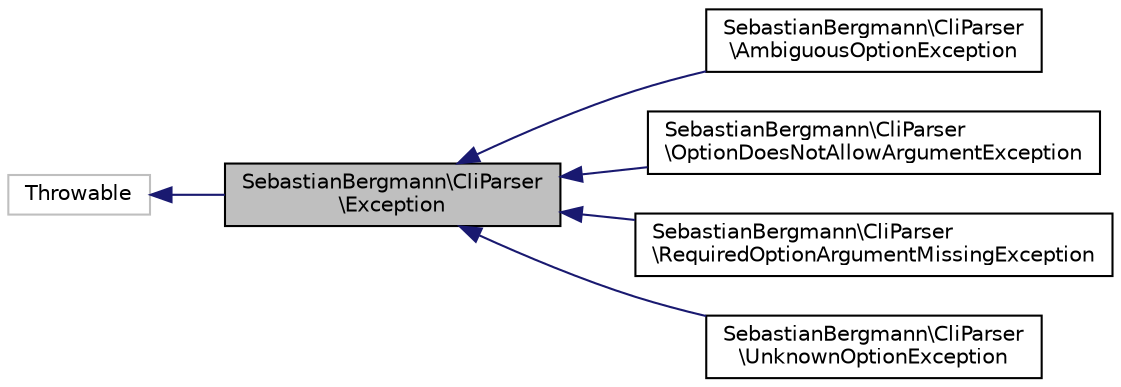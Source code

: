 digraph "SebastianBergmann\CliParser\Exception"
{
  edge [fontname="Helvetica",fontsize="10",labelfontname="Helvetica",labelfontsize="10"];
  node [fontname="Helvetica",fontsize="10",shape=record];
  rankdir="LR";
  Node0 [label="SebastianBergmann\\CliParser\l\\Exception",height=0.2,width=0.4,color="black", fillcolor="grey75", style="filled", fontcolor="black"];
  Node1 -> Node0 [dir="back",color="midnightblue",fontsize="10",style="solid",fontname="Helvetica"];
  Node1 [label="Throwable",height=0.2,width=0.4,color="grey75", fillcolor="white", style="filled"];
  Node0 -> Node2 [dir="back",color="midnightblue",fontsize="10",style="solid",fontname="Helvetica"];
  Node2 [label="SebastianBergmann\\CliParser\l\\AmbiguousOptionException",height=0.2,width=0.4,color="black", fillcolor="white", style="filled",URL="$classSebastianBergmann_1_1CliParser_1_1AmbiguousOptionException.html"];
  Node0 -> Node3 [dir="back",color="midnightblue",fontsize="10",style="solid",fontname="Helvetica"];
  Node3 [label="SebastianBergmann\\CliParser\l\\OptionDoesNotAllowArgumentException",height=0.2,width=0.4,color="black", fillcolor="white", style="filled",URL="$classSebastianBergmann_1_1CliParser_1_1OptionDoesNotAllowArgumentException.html"];
  Node0 -> Node4 [dir="back",color="midnightblue",fontsize="10",style="solid",fontname="Helvetica"];
  Node4 [label="SebastianBergmann\\CliParser\l\\RequiredOptionArgumentMissingException",height=0.2,width=0.4,color="black", fillcolor="white", style="filled",URL="$classSebastianBergmann_1_1CliParser_1_1RequiredOptionArgumentMissingException.html"];
  Node0 -> Node5 [dir="back",color="midnightblue",fontsize="10",style="solid",fontname="Helvetica"];
  Node5 [label="SebastianBergmann\\CliParser\l\\UnknownOptionException",height=0.2,width=0.4,color="black", fillcolor="white", style="filled",URL="$classSebastianBergmann_1_1CliParser_1_1UnknownOptionException.html"];
}

